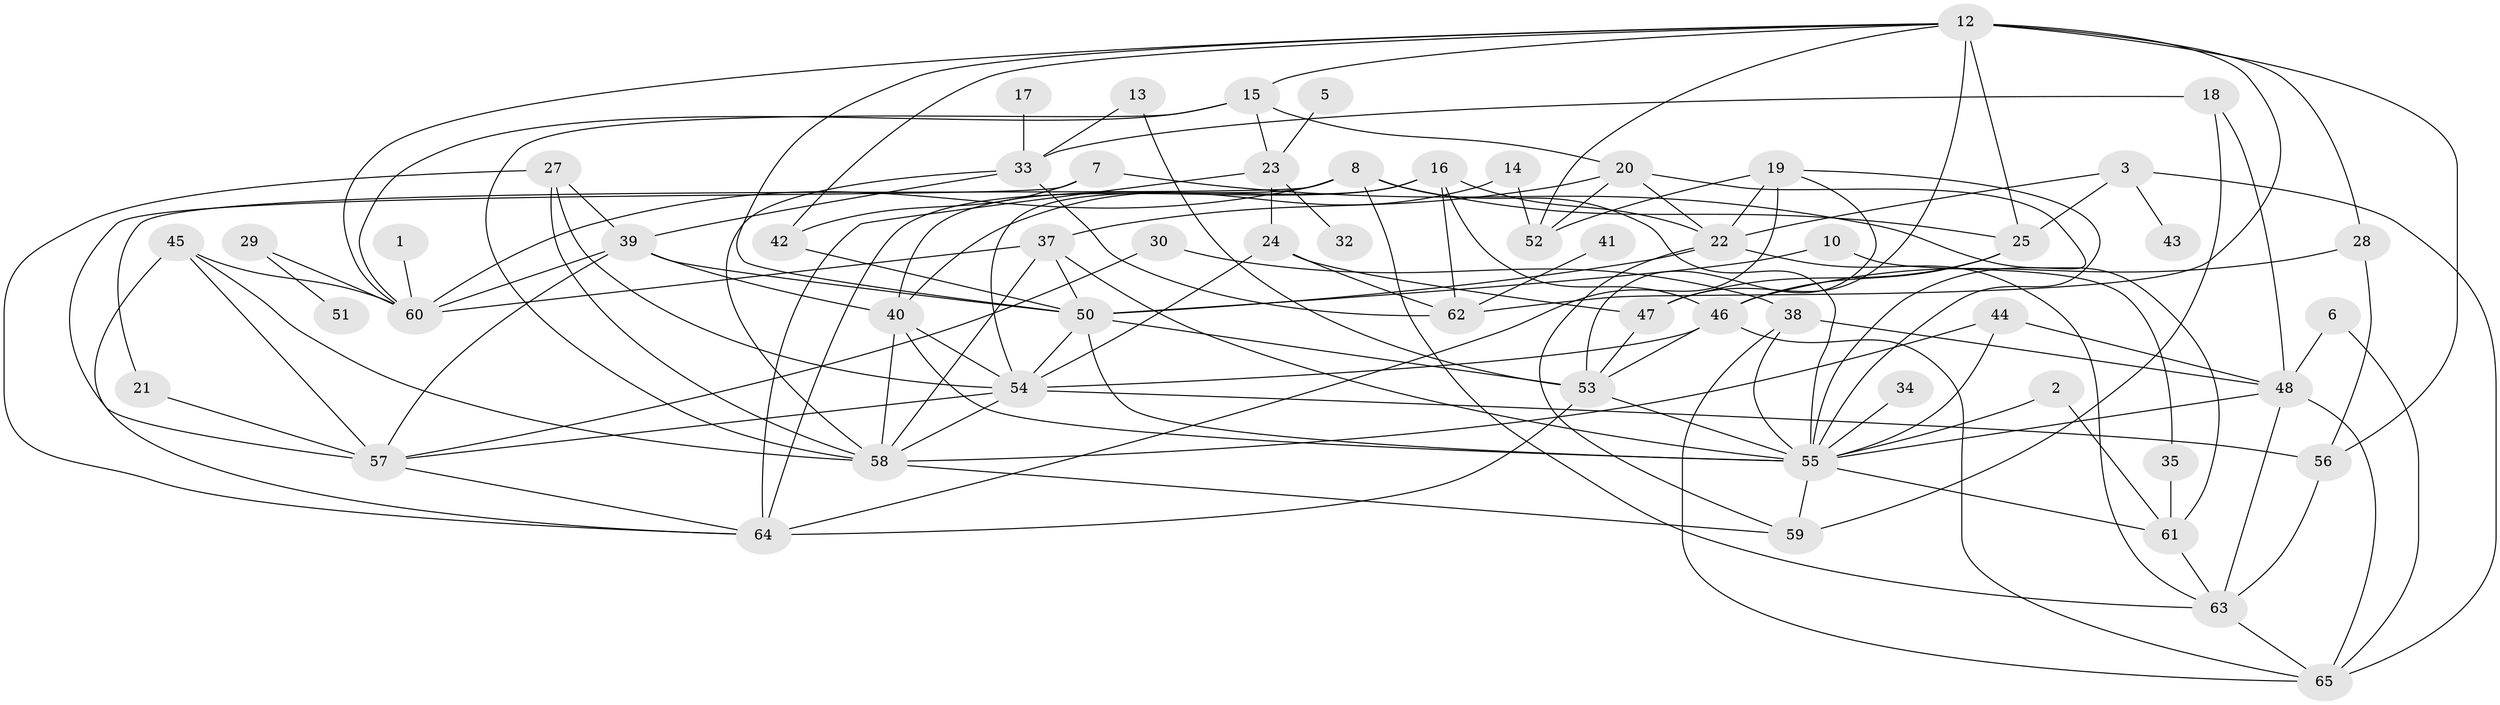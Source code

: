// original degree distribution, {2: 0.21705426356589147, 3: 0.2248062015503876, 1: 0.13178294573643412, 4: 0.18604651162790697, 6: 0.06201550387596899, 0: 0.046511627906976744, 5: 0.11627906976744186, 8: 0.007751937984496124, 9: 0.007751937984496124}
// Generated by graph-tools (version 1.1) at 2025/25/03/09/25 03:25:13]
// undirected, 58 vertices, 129 edges
graph export_dot {
graph [start="1"]
  node [color=gray90,style=filled];
  1;
  2;
  3;
  5;
  6;
  7;
  8;
  10;
  12;
  13;
  14;
  15;
  16;
  17;
  18;
  19;
  20;
  21;
  22;
  23;
  24;
  25;
  27;
  28;
  29;
  30;
  32;
  33;
  34;
  35;
  37;
  38;
  39;
  40;
  41;
  42;
  43;
  44;
  45;
  46;
  47;
  48;
  50;
  51;
  52;
  53;
  54;
  55;
  56;
  57;
  58;
  59;
  60;
  61;
  62;
  63;
  64;
  65;
  1 -- 60 [weight=1.0];
  2 -- 55 [weight=1.0];
  2 -- 61 [weight=1.0];
  3 -- 22 [weight=1.0];
  3 -- 25 [weight=1.0];
  3 -- 43 [weight=1.0];
  3 -- 65 [weight=1.0];
  5 -- 23 [weight=1.0];
  6 -- 48 [weight=1.0];
  6 -- 65 [weight=1.0];
  7 -- 42 [weight=1.0];
  7 -- 57 [weight=1.0];
  7 -- 61 [weight=1.0];
  8 -- 21 [weight=1.0];
  8 -- 25 [weight=1.0];
  8 -- 54 [weight=1.0];
  8 -- 55 [weight=1.0];
  8 -- 60 [weight=1.0];
  8 -- 63 [weight=1.0];
  10 -- 35 [weight=1.0];
  10 -- 50 [weight=1.0];
  12 -- 15 [weight=1.0];
  12 -- 25 [weight=1.0];
  12 -- 28 [weight=1.0];
  12 -- 42 [weight=1.0];
  12 -- 47 [weight=1.0];
  12 -- 50 [weight=1.0];
  12 -- 52 [weight=1.0];
  12 -- 56 [weight=2.0];
  12 -- 60 [weight=1.0];
  12 -- 62 [weight=1.0];
  13 -- 33 [weight=1.0];
  13 -- 53 [weight=1.0];
  14 -- 40 [weight=1.0];
  14 -- 52 [weight=1.0];
  15 -- 20 [weight=1.0];
  15 -- 23 [weight=1.0];
  15 -- 58 [weight=1.0];
  15 -- 60 [weight=1.0];
  16 -- 22 [weight=2.0];
  16 -- 40 [weight=1.0];
  16 -- 46 [weight=1.0];
  16 -- 62 [weight=2.0];
  16 -- 64 [weight=1.0];
  17 -- 33 [weight=1.0];
  18 -- 33 [weight=1.0];
  18 -- 48 [weight=1.0];
  18 -- 59 [weight=1.0];
  19 -- 22 [weight=1.0];
  19 -- 52 [weight=1.0];
  19 -- 53 [weight=1.0];
  19 -- 55 [weight=1.0];
  19 -- 64 [weight=1.0];
  20 -- 22 [weight=1.0];
  20 -- 37 [weight=1.0];
  20 -- 52 [weight=1.0];
  20 -- 55 [weight=1.0];
  21 -- 57 [weight=1.0];
  22 -- 50 [weight=1.0];
  22 -- 59 [weight=1.0];
  22 -- 63 [weight=1.0];
  23 -- 24 [weight=1.0];
  23 -- 32 [weight=1.0];
  23 -- 64 [weight=1.0];
  24 -- 47 [weight=1.0];
  24 -- 54 [weight=2.0];
  24 -- 62 [weight=1.0];
  25 -- 46 [weight=1.0];
  25 -- 47 [weight=1.0];
  27 -- 39 [weight=1.0];
  27 -- 54 [weight=1.0];
  27 -- 58 [weight=1.0];
  27 -- 64 [weight=1.0];
  28 -- 46 [weight=1.0];
  28 -- 56 [weight=1.0];
  29 -- 51 [weight=1.0];
  29 -- 60 [weight=1.0];
  30 -- 38 [weight=1.0];
  30 -- 57 [weight=1.0];
  33 -- 39 [weight=1.0];
  33 -- 58 [weight=1.0];
  33 -- 62 [weight=1.0];
  34 -- 55 [weight=1.0];
  35 -- 61 [weight=1.0];
  37 -- 50 [weight=1.0];
  37 -- 55 [weight=1.0];
  37 -- 58 [weight=1.0];
  37 -- 60 [weight=1.0];
  38 -- 48 [weight=1.0];
  38 -- 55 [weight=1.0];
  38 -- 65 [weight=1.0];
  39 -- 40 [weight=1.0];
  39 -- 50 [weight=1.0];
  39 -- 57 [weight=1.0];
  39 -- 60 [weight=1.0];
  40 -- 54 [weight=1.0];
  40 -- 55 [weight=1.0];
  40 -- 58 [weight=1.0];
  41 -- 62 [weight=1.0];
  42 -- 50 [weight=1.0];
  44 -- 48 [weight=1.0];
  44 -- 55 [weight=1.0];
  44 -- 58 [weight=1.0];
  45 -- 57 [weight=1.0];
  45 -- 58 [weight=1.0];
  45 -- 60 [weight=1.0];
  45 -- 64 [weight=1.0];
  46 -- 53 [weight=1.0];
  46 -- 54 [weight=1.0];
  46 -- 65 [weight=1.0];
  47 -- 53 [weight=1.0];
  48 -- 55 [weight=1.0];
  48 -- 63 [weight=1.0];
  48 -- 65 [weight=1.0];
  50 -- 53 [weight=1.0];
  50 -- 54 [weight=1.0];
  50 -- 55 [weight=1.0];
  53 -- 55 [weight=1.0];
  53 -- 64 [weight=1.0];
  54 -- 56 [weight=1.0];
  54 -- 57 [weight=1.0];
  54 -- 58 [weight=1.0];
  55 -- 59 [weight=1.0];
  55 -- 61 [weight=2.0];
  56 -- 63 [weight=1.0];
  57 -- 64 [weight=1.0];
  58 -- 59 [weight=1.0];
  61 -- 63 [weight=1.0];
  63 -- 65 [weight=1.0];
}
